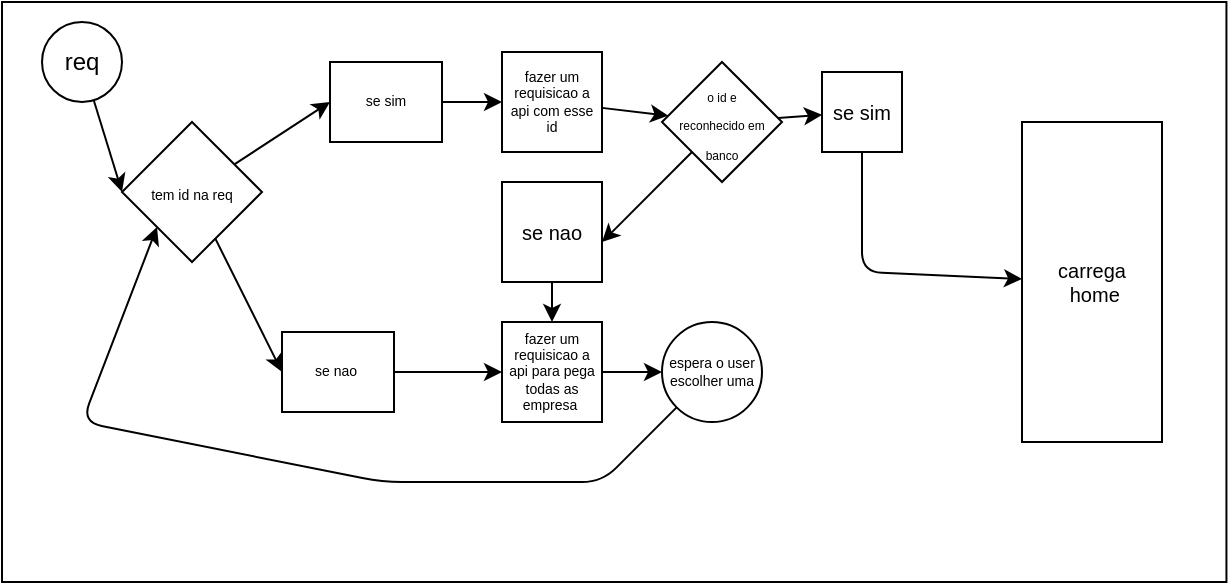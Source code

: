 <mxfile>
    <diagram id="-QDaUGAJi-09GfKxPS3U" name="Página-1">
        <mxGraphModel dx="559" dy="414" grid="1" gridSize="10" guides="1" tooltips="1" connect="1" arrows="1" fold="1" page="1" pageScale="1" pageWidth="827" pageHeight="1169" math="0" shadow="0">
            <root>
                <mxCell id="0"/>
                <mxCell id="1" parent="0"/>
                <mxCell id="2" value="" style="whiteSpace=wrap;html=1;" parent="1" vertex="1">
                    <mxGeometry x="190" y="130" width="612.22" height="290" as="geometry"/>
                </mxCell>
                <mxCell id="8" style="edgeStyle=none;html=1;entryX=0;entryY=0.5;entryDx=0;entryDy=0;" parent="1" source="3" target="7" edge="1">
                    <mxGeometry relative="1" as="geometry"/>
                </mxCell>
                <mxCell id="3" value="req" style="ellipse;whiteSpace=wrap;html=1;" parent="1" vertex="1">
                    <mxGeometry x="210" y="140" width="40" height="40" as="geometry"/>
                </mxCell>
                <mxCell id="11" style="edgeStyle=none;html=1;entryX=0;entryY=0.5;entryDx=0;entryDy=0;fontSize=7;" parent="1" source="7" target="9" edge="1">
                    <mxGeometry relative="1" as="geometry"/>
                </mxCell>
                <mxCell id="12" style="edgeStyle=none;html=1;entryX=0;entryY=0.5;entryDx=0;entryDy=0;fontSize=7;" parent="1" source="7" target="10" edge="1">
                    <mxGeometry relative="1" as="geometry"/>
                </mxCell>
                <mxCell id="7" value="&lt;font style=&quot;font-size: 7px;&quot;&gt;tem id na req&lt;/font&gt;" style="rhombus;whiteSpace=wrap;html=1;" parent="1" vertex="1">
                    <mxGeometry x="250" y="190" width="70" height="70" as="geometry"/>
                </mxCell>
                <mxCell id="14" style="edgeStyle=none;html=1;entryX=0;entryY=0.5;entryDx=0;entryDy=0;fontSize=7;" parent="1" source="9" target="13" edge="1">
                    <mxGeometry relative="1" as="geometry"/>
                </mxCell>
                <mxCell id="9" value="se sim" style="whiteSpace=wrap;html=1;fontSize=7;" parent="1" vertex="1">
                    <mxGeometry x="354" y="160" width="56" height="40" as="geometry"/>
                </mxCell>
                <mxCell id="20" style="edgeStyle=none;html=1;fontSize=7;" parent="1" source="10" target="16" edge="1">
                    <mxGeometry relative="1" as="geometry"/>
                </mxCell>
                <mxCell id="10" value="se nao&amp;nbsp;" style="whiteSpace=wrap;html=1;fontSize=7;" parent="1" vertex="1">
                    <mxGeometry x="330" y="295" width="56" height="40" as="geometry"/>
                </mxCell>
                <mxCell id="27" style="edgeStyle=none;html=1;fontSize=6;" edge="1" parent="1" source="13" target="26">
                    <mxGeometry relative="1" as="geometry"/>
                </mxCell>
                <mxCell id="13" value="fazer um requisicao a api com esse id" style="whiteSpace=wrap;html=1;fontSize=7;" parent="1" vertex="1">
                    <mxGeometry x="440" y="155" width="50" height="50" as="geometry"/>
                </mxCell>
                <mxCell id="19" style="edgeStyle=none;html=1;entryX=0;entryY=0.5;entryDx=0;entryDy=0;fontSize=7;" parent="1" source="16" target="18" edge="1">
                    <mxGeometry relative="1" as="geometry"/>
                </mxCell>
                <mxCell id="16" value="fazer um requisicao a api para pega todas as empresa&amp;nbsp;" style="whiteSpace=wrap;html=1;fontSize=7;" parent="1" vertex="1">
                    <mxGeometry x="440" y="290" width="50" height="50" as="geometry"/>
                </mxCell>
                <mxCell id="24" style="edgeStyle=none;html=1;fontSize=7;entryX=0;entryY=1;entryDx=0;entryDy=0;" parent="1" source="18" target="7" edge="1">
                    <mxGeometry relative="1" as="geometry">
                        <Array as="points">
                            <mxPoint x="490" y="370"/>
                            <mxPoint x="380" y="370"/>
                            <mxPoint x="230" y="340"/>
                        </Array>
                    </mxGeometry>
                </mxCell>
                <mxCell id="18" value="espera o user escolher uma" style="ellipse;whiteSpace=wrap;html=1;fontSize=7;" parent="1" vertex="1">
                    <mxGeometry x="520" y="290" width="50" height="50" as="geometry"/>
                </mxCell>
                <mxCell id="28" style="edgeStyle=none;html=1;entryX=0.49;entryY=0.414;entryDx=0;entryDy=0;entryPerimeter=0;fontSize=6;" edge="1" parent="1" source="26" target="2">
                    <mxGeometry relative="1" as="geometry"/>
                </mxCell>
                <mxCell id="32" style="edgeStyle=none;html=1;fontSize=10;" edge="1" parent="1" source="26" target="31">
                    <mxGeometry relative="1" as="geometry"/>
                </mxCell>
                <mxCell id="26" value="&lt;font style=&quot;font-size: 6px;&quot;&gt;o id e reconhecido em banco&lt;/font&gt;" style="rhombus;whiteSpace=wrap;html=1;spacingRight=0;spacingBottom=0;spacing=7;" vertex="1" parent="1">
                    <mxGeometry x="520" y="160" width="60" height="60" as="geometry"/>
                </mxCell>
                <mxCell id="30" style="edgeStyle=none;html=1;fontSize=10;" edge="1" parent="1" source="29" target="16">
                    <mxGeometry relative="1" as="geometry"/>
                </mxCell>
                <mxCell id="29" value="&lt;font style=&quot;font-size: 10px;&quot;&gt;se nao&lt;/font&gt;" style="whiteSpace=wrap;html=1;fontSize=6;" vertex="1" parent="1">
                    <mxGeometry x="440" y="220" width="50" height="50" as="geometry"/>
                </mxCell>
                <mxCell id="47" style="edgeStyle=none;html=1;exitX=0.5;exitY=1;exitDx=0;exitDy=0;fontSize=10;" edge="1" parent="1" source="31" target="46">
                    <mxGeometry relative="1" as="geometry">
                        <Array as="points">
                            <mxPoint x="620" y="265"/>
                        </Array>
                    </mxGeometry>
                </mxCell>
                <mxCell id="31" value="se sim" style="whiteSpace=wrap;html=1;fontSize=10;" vertex="1" parent="1">
                    <mxGeometry x="600" y="165" width="40" height="40" as="geometry"/>
                </mxCell>
                <mxCell id="46" value="carrega&lt;br&gt;&amp;nbsp;home" style="whiteSpace=wrap;html=1;fontSize=10;rotation=0;" vertex="1" parent="1">
                    <mxGeometry x="700" y="190" width="70" height="160" as="geometry"/>
                </mxCell>
            </root>
        </mxGraphModel>
    </diagram>
</mxfile>